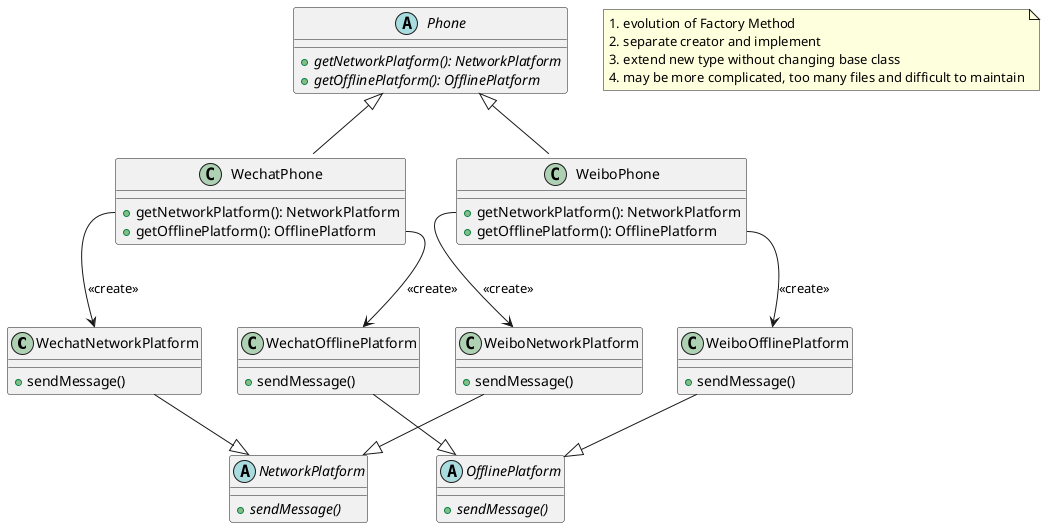 @startuml Abstract Factory

WechatNetworkPlatform --|> NetworkPlatform
WeiboNetworkPlatform --|> NetworkPlatform
WechatOfflinePlatform --|> OfflinePlatform
WeiboOfflinePlatform --|> OfflinePlatform

class WechatNetworkPlatform {
    +sendMessage()
}
class WeiboNetworkPlatform {
    +sendMessage()
}
abstract class NetworkPlatform {
    {abstract}+sendMessage()
}

class WechatOfflinePlatform {
    +sendMessage()
}
class WeiboOfflinePlatform {
    +sendMessage()
}
abstract class OfflinePlatform {
    {abstract}+sendMessage()
}

abstract class Phone {
    {abstract}+getNetworkPlatform(): NetworkPlatform
    {abstract}+getOfflinePlatform(): OfflinePlatform
}
class WechatPhone extends Phone {
    +getNetworkPlatform(): NetworkPlatform
    +getOfflinePlatform(): OfflinePlatform
}
class WeiboPhone extends Phone {
    +getNetworkPlatform(): NetworkPlatform
    +getOfflinePlatform(): OfflinePlatform
}

WechatPhone::getNetworkPlatform --> WechatNetworkPlatform : <<create>>
WeiboPhone::getNetworkPlatform --> WeiboNetworkPlatform : <<create>>
WechatPhone::getOfflinePlatform --> WechatOfflinePlatform : <<create>>
WeiboPhone::getOfflinePlatform --> WeiboOfflinePlatform : <<create>>

note as n1
    1. evolution of Factory Method
    2. separate creator and implement
    3. extend new type without changing base class
    4. may be more complicated, too many files and difficult to maintain
end note

@enduml
